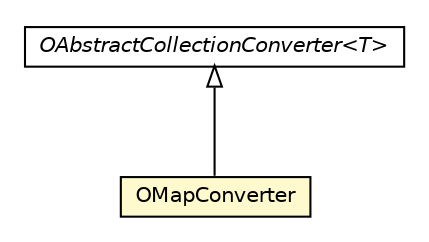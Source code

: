 #!/usr/local/bin/dot
#
# Class diagram 
# Generated by UMLGraph version R5_6-24-gf6e263 (http://www.umlgraph.org/)
#

digraph G {
	edge [fontname="Helvetica",fontsize=10,labelfontname="Helvetica",labelfontsize=10];
	node [fontname="Helvetica",fontsize=10,shape=plaintext];
	nodesep=0.25;
	ranksep=0.5;
	// com.orientechnologies.orient.core.db.tool.importer.OMapConverter
	c4468149 [label=<<table title="com.orientechnologies.orient.core.db.tool.importer.OMapConverter" border="0" cellborder="1" cellspacing="0" cellpadding="2" port="p" bgcolor="lemonChiffon" href="./OMapConverter.html">
		<tr><td><table border="0" cellspacing="0" cellpadding="1">
<tr><td align="center" balign="center"> OMapConverter </td></tr>
		</table></td></tr>
		</table>>, URL="./OMapConverter.html", fontname="Helvetica", fontcolor="black", fontsize=10.0];
	// com.orientechnologies.orient.core.db.tool.importer.OAbstractCollectionConverter<T>
	c4468154 [label=<<table title="com.orientechnologies.orient.core.db.tool.importer.OAbstractCollectionConverter" border="0" cellborder="1" cellspacing="0" cellpadding="2" port="p" href="./OAbstractCollectionConverter.html">
		<tr><td><table border="0" cellspacing="0" cellpadding="1">
<tr><td align="center" balign="center"><font face="Helvetica-Oblique"> OAbstractCollectionConverter&lt;T&gt; </font></td></tr>
		</table></td></tr>
		</table>>, URL="./OAbstractCollectionConverter.html", fontname="Helvetica", fontcolor="black", fontsize=10.0];
	//com.orientechnologies.orient.core.db.tool.importer.OMapConverter extends com.orientechnologies.orient.core.db.tool.importer.OAbstractCollectionConverter<java.util.Map>
	c4468154:p -> c4468149:p [dir=back,arrowtail=empty];
}

